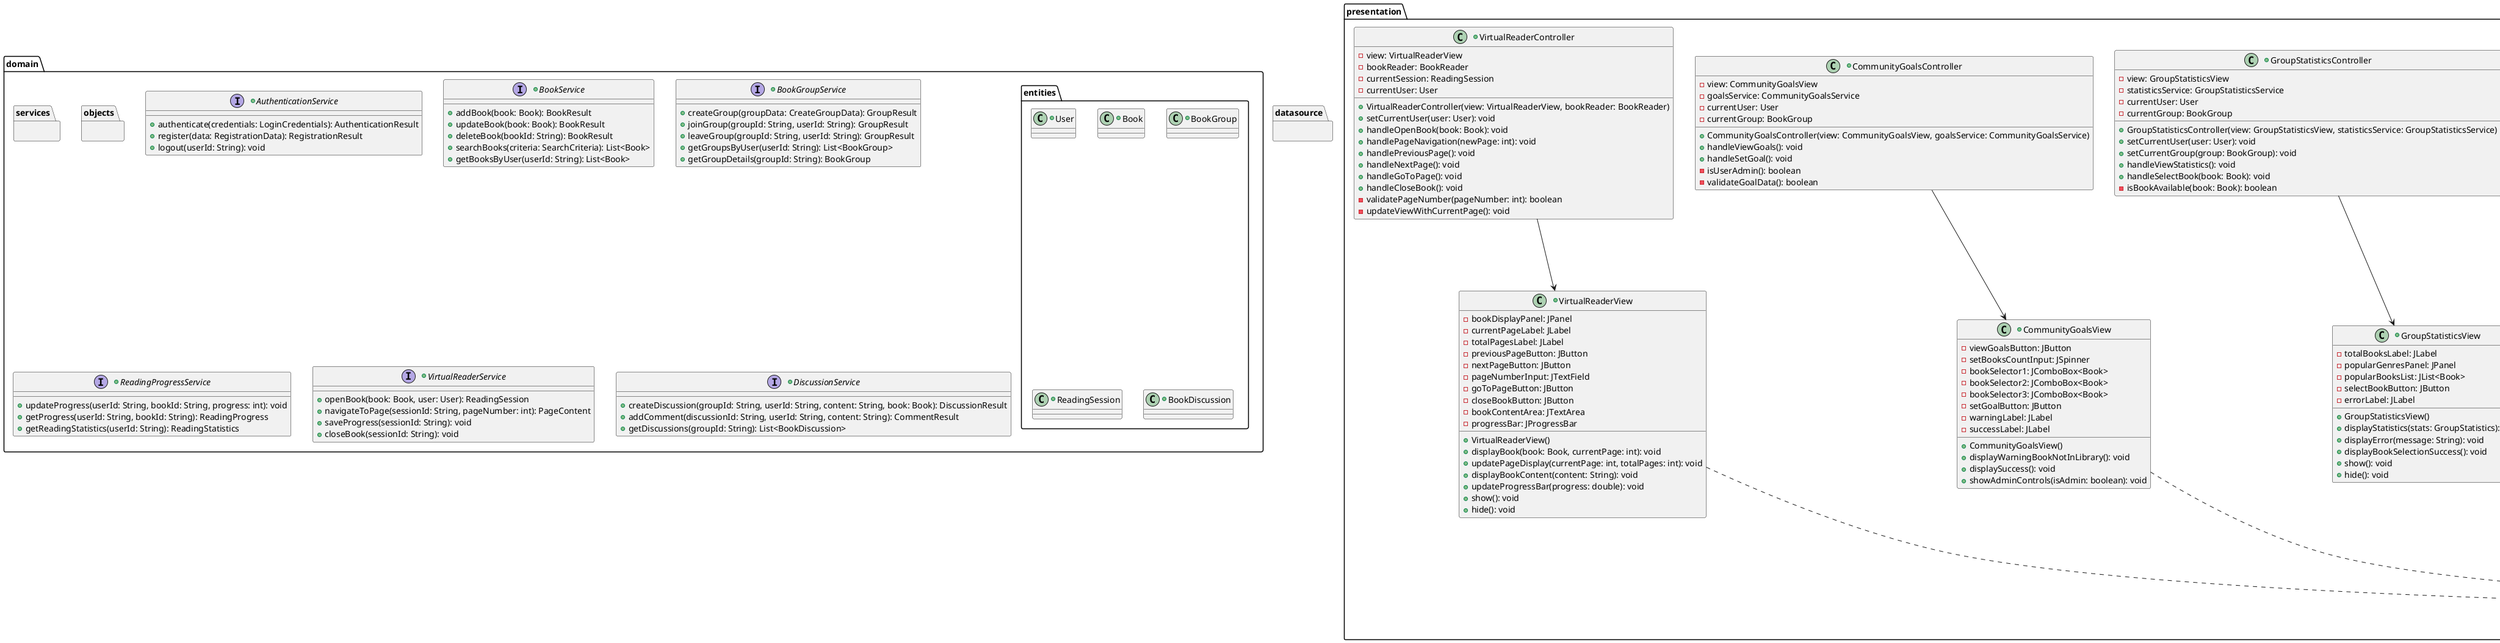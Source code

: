 @startuml
package presentation {
    +class Main {
        +{static}main(args: String[]): void
    }

    +class LoginView {
        -usernameInput: JTextField
        -passwordInput: JPasswordField
        -submitButton: JButton
        -errorLabel: JLabel

        +LoginView()

        +show(): void
        +hide(): void
        +displayIncorrectUsername(): void
        +displayIncorrectPassword(): void
        +displaySuccess(): void
    }

    +class LoginController {
        -view: LoginView
        -authService: Authentication

        +LoginController(view: LoginView, authService: Authentication)

        ' handle login will extract the credentials & call authenticateservice
        +handleLogin(): void
        -extractCredentials(): LoginCredentials
        -validateInputNotEmpty(): boolean
    }

    +class RegisterView {
        -emailInput: JTextField
        -usernameInput: JTextField
        -passwordInput: JPasswordField
        -confirmPasswordInput: JPasswordField
        -submitButton: JButton
        -errorLabel: JLabel

        +RegisterView()

        +show(): void
        +hide(): void
        +displayIncorrectUsername(): void
        +displayIncorrectPassword(): void
        +displaySuccess(): void
    }

    +class RegisterController {
        -view: RegisterView
        -authService: Authentication

        +RegisterController(view: RegisterView, authService: Authentication)

        +handleRegistration(): void
        -extractRegistrationData(): RegistrationData
        -validateInputNotEmpty(): boolean
        -validatePasswordsMatch(): boolean
    }

    +class ProfileController {
        -model: User
        -view: ProfileView

        +ProfileController(view: ProfileView)
    }

    +class RecommendBookView {
        -bookChooser: JComboBox<Book>
        -recipientChooser: JComboBox<String>
        -recommendToUserButton: JButton
        -recommendToGroupButton: JButton
        -error: JLabel

        +RecommendBookView()
        +displaySuccess(): void
        +displayError(): void
    }

    +class RecommendBookController {
        -view: RecommendBookView
        -user: User

        +RecommendBookController(view: RecommendBookView, user: User)
        +handleRecommendToUser(): void
        +handleRecommendToGroup(): void
    }

    +class BookView {
        -uploadBookButton: JButton
        -submitButton: JButton
        -bookFileChooser: JFileChooser
        -bookGenreChooser: JComboBox<Genre>
        -bookStatusChooser: JComboBox<BookStatus>
        -bookProgressInput: JLabel
        -bookNumStarsInput: JComboBox<int>
        -bookReviewInput: JLabel
        -errorLabel: JLabel
        -openVirtualReaderButton: JButton

        +BookView()

        +displayAvailableBooks(books: List<Book>): void
        +displayBookProgress(): void
        +displayBookProgressSuccess(): void
        +displayBookStatus(): void
        +displayBookStatusSuccess(): void
        +displayBookReview(): void
        +displayReviewSuccess(): void
        +openVirtualReader(): void
        +displayError(): void
        +show(): void
        +hide(): void
    }

    +class BookController {
        -view: BookView
        -userDetails: UserDetails
        -currentGroup: BookGroup
        -bookReader: BookReader

        +BookController(view: BookView, userDetails: UserDetails, group: BookGroup)

        +handleAddBook(): void
        +handleEditBook(updatedBook: Book): void
        +handleRemoveBook(book: Book): void
        -uploadBook(bookFile: File): Book
        +handleUpdateBookProgress(numPagesRead: int): void
        +handleUpdateBookStatus(bookStatus: BookStatus): void
        +handleAddReview(stars: int, review: String): void
        +handleOpenVirtualReader(book: Book): void
    }

    +class CreateGroupView {
            -groupNameInput: JTextField
            -descriptionInput: JTextArea
            -createButton: JButton
            -cancelButton: JButton
            -errorLabel: JLabel

            +CreateGroupView()

            +displayError(): void
            +displaySuccess(): void

    }

    +class CreateGroupController {
        -view: CreateGroupView
        -bookGroupService: BookGroupService
        -currentUser: User

        +CreateGroupController(view: CreateGroupView, bookGroupService: BookGroupService)

        +setCurrentUser(user: User): void
        +handleCreateGroup(): void
        +handleCancel(): void
        -extractGroupData(): CreateGroupData
        -validateInputNotEmpty(): boolean
    }

    +class GroupDetailsView {
        -groupNameLabel: JLabel
        -descriptionLabel: JLabel
        -joinButton: JButton
        -memberCountLabel: JLabel
        -statisticsButton: JButton

        +GroupDetailsView()

        +show(): void
        +hide(): void
        +displayGroupDetails(group: BookGroup): void
        +displayGroupLibrary(): void
        +displayJoinSuccess(): void
        +displayError(message: String): void
    }

    +class GroupDetailsController {
        -view: GroupDetailsView
        -bookGroupService: BookGroupService
        -currentUser: User
        -currentGroup: BookGroup
        -groupLibrary: List<Book>

        +GroupDetailsController(view: GroupDetailsView, bookGroupService: BookGroupService)

        +setCurrentUser(user: User): void
        +setCurrentGroup(group: BookGroup): void
        +handleJoinGroup(): void
        +handleDisplayGroupLibrary(): void
    }

    +class BookDiscussionView {
        -postContentField: JTextArea
        -submitPostButton: JButton
        -selectBookDropdown: JComboBox<Book>
        -discussionList: JList<BookDiscussion>
        -commentContentField: JTextArea
        -submitCommentButton: JButton
        -errorLabel: JLabel

        +BookDiscussionView()
        +displayDiscussions(discussions: List<BookDiscussion>): void
        +displayPostSuccess(): void
        +displayCommentSuccess(): void
        +displayError(message: String): void
    }

    +class BookDiscussionController {
        -view: BookDiscussionView
        -user: User
        -group: BookGroup

        +BookDiscussionController(view: BookDiscussionView, user: User, group: BookGroup)
        +handlePostDiscussion(): void
        +handleAddComment(discussion: BookDiscussion): void
    }

    +class GroupStatisticsView {
        -totalBooksLabel: JLabel
        -popularGenresPanel: JPanel
        -popularBooksList: JList<Book>
        -selectBookButton: JButton
        -errorLabel: JLabel

        +GroupStatisticsView()
        +displayStatistics(stats: GroupStatistics): void
        +displayError(message: String): void
        +displayBookSelectionSuccess(): void
        +show(): void
        +hide(): void
    }

    +class GroupStatisticsController {
        -view: GroupStatisticsView
        -statisticsService: GroupStatisticsService
        -currentUser: User
        -currentGroup: BookGroup

        +GroupStatisticsController(view: GroupStatisticsView, statisticsService: GroupStatisticsService)
        +setCurrentUser(user: User): void
        +setCurrentGroup(group: BookGroup): void
        +handleViewStatistics(): void
        +handleSelectBook(book: Book): void
        -isBookAvailable(book: Book): boolean
    }

    +class CommunityGoalsView {
        -viewGoalsButton: JButton
        -setBooksCountInput: JSpinner
        -bookSelector1: JComboBox<Book>
        -bookSelector2: JComboBox<Book>
        -bookSelector3: JComboBox<Book>
        -setGoalButton: JButton
        -warningLabel: JLabel
        -successLabel: JLabel

        +CommunityGoalsView()
        +displayWarningBookNotInLibrary(): void
        +displaySuccess(): void
        +showAdminControls(isAdmin: boolean): void
    }

    +class CommunityGoalsController {
        -view: CommunityGoalsView
        -goalsService: CommunityGoalsService
        -currentUser: User
        -currentGroup: BookGroup

        +CommunityGoalsController(view: CommunityGoalsView, goalsService: CommunityGoalsService)
        +handleViewGoals(): void
        +handleSetGoal(): void
        -isUserAdmin(): boolean
        -validateGoalData(): boolean
    }

    +class VirtualReaderView {
        -bookDisplayPanel: JPanel
        -currentPageLabel: JLabel
        -totalPagesLabel: JLabel
        -previousPageButton: JButton
        -nextPageButton: JButton
        -pageNumberInput: JTextField
        -goToPageButton: JButton
        -closeBookButton: JButton
        -bookContentArea: JTextArea
        -progressBar: JProgressBar

        +VirtualReaderView()
        +displayBook(book: Book, currentPage: int): void
        +updatePageDisplay(currentPage: int, totalPages: int): void
        +displayBookContent(content: String): void
        +updateProgressBar(progress: double): void
        +show(): void
        +hide(): void
    }

    +class VirtualReaderController {
        -view: VirtualReaderView
        -bookReader: BookReader
        -currentSession: ReadingSession
        -currentUser: User

        +VirtualReaderController(view: VirtualReaderView, bookReader: BookReader)
        +setCurrentUser(user: User): void
        +handleOpenBook(book: Book): void
        +handlePageNavigation(newPage: int): void
        +handlePreviousPage(): void
        +handleNextPage(): void
        +handleGoToPage(): void
        +handleCloseBook(): void
        -validatePageNumber(pageNumber: int): boolean
        -updateViewWithCurrentPage(): void
    }
}
LoginView ..> Main
RegisterView ..> Main
CreateGroupView ..> Main
GroupDetailsView ..> Main
BookView ..> Main
RecommendBookView ..> Main
BookDiscussionView ..> Main
GroupStatisticsView ..> Main
CommunityGoalsView ..> Main
VirtualReaderView ..> Main

LoginController --> LoginView
RegisterController --> RegisterView
BookController --> BookView
RecommendBookController --> RecommendBookView
CreateGroupController --> CreateGroupView
GroupDetailsController --> GroupDetailsView
BookDiscussionController --> BookDiscussionView
GroupStatisticsController --> GroupStatisticsView
CommunityGoalsController --> CommunityGoalsView
VirtualReaderController --> VirtualReaderView

package domain
{
    +interface AuthenticationService {
        +authenticate(credentials: LoginCredentials): AuthenticationResult
        +register(data: RegistrationData): RegistrationResult
        +logout(userId: String): void
    }

    +interface BookService {
        +addBook(book: Book): BookResult
        +updateBook(book: Book): BookResult
        +deleteBook(bookId: String): BookResult
        +searchBooks(criteria: SearchCriteria): List<Book>
        +getBooksByUser(userId: String): List<Book>
    }

    +interface BookGroupService {
        +createGroup(groupData: CreateGroupData): GroupResult
        +joinGroup(groupId: String, userId: String): GroupResult
        +leaveGroup(groupId: String, userId: String): GroupResult
        +getGroupsByUser(userId: String): List<BookGroup>
        +getGroupDetails(groupId: String): BookGroup
    }

    +interface ReadingProgressService {
        +updateProgress(userId: String, bookId: String, progress: int): void
        +getProgress(userId: String, bookId: String): ReadingProgress
        +getReadingStatistics(userId: String): ReadingStatistics
    }

    +interface VirtualReaderService {
        +openBook(book: Book, user: User): ReadingSession
        +navigateToPage(sessionId: String, pageNumber: int): PageContent
        +saveProgress(sessionId: String): void
        +closeBook(sessionId: String): void
    }

    +interface DiscussionService {
        +createDiscussion(groupId: String, userId: String, content: String, book: Book): DiscussionResult
        +addComment(discussionId: String, userId: String, content: String): CommentResult
        +getDiscussions(groupId: String): List<BookDiscussion>
    }

    package entities
    {
        +class User {
        }

        +class Book {
        }

        +class BookGroup {
        }

        +class ReadingSession {
        }

        +class BookDiscussion {
        }
    }

    package objects
    {
    }

    package services
    {
    }
}
package datasource
{
}
@enduml